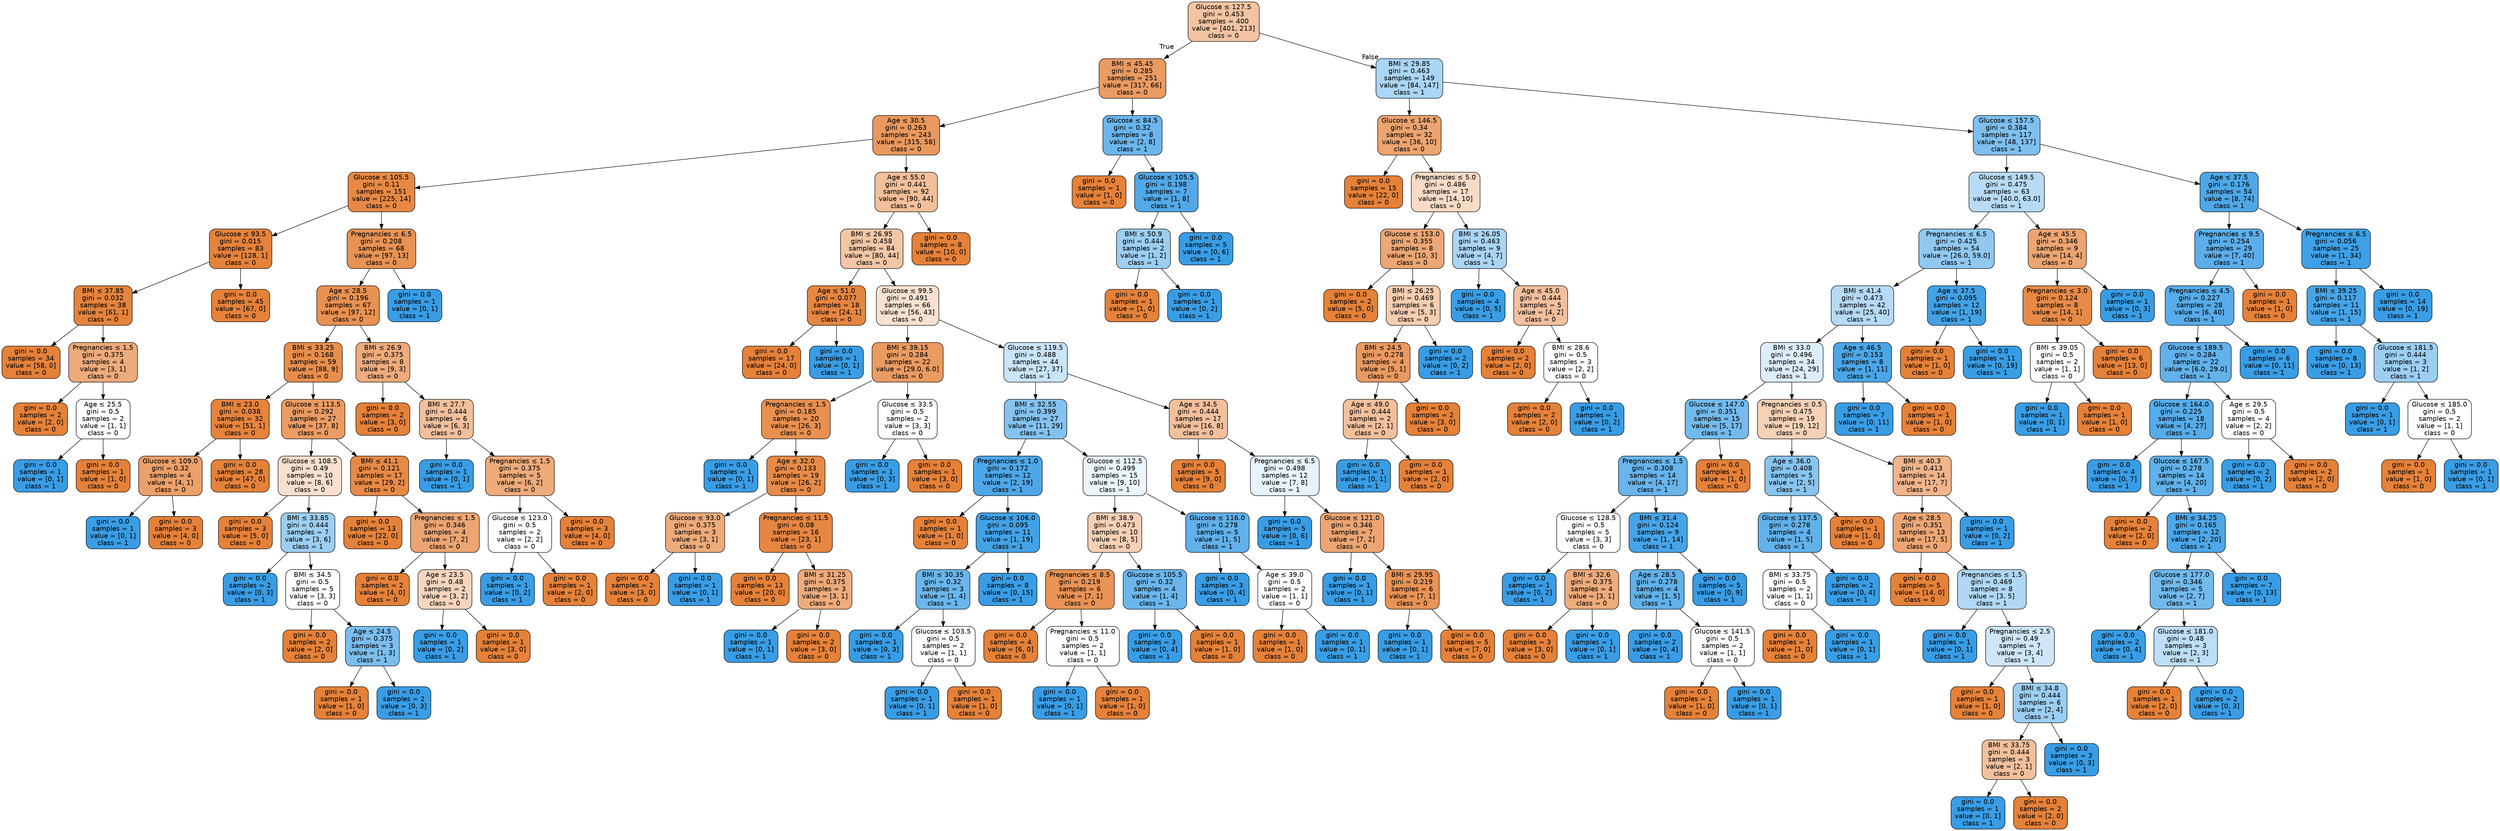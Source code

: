 digraph Tree {
node [shape=box, style="filled, rounded", color="black", fontname="helvetica"] ;
edge [fontname="helvetica"] ;
0 [label=<Glucose &le; 127.5<br/>gini = 0.453<br/>samples = 400<br/>value = [401, 213]<br/>class = 0>, fillcolor="#f3c4a2"] ;
1 [label=<BMI &le; 45.45<br/>gini = 0.285<br/>samples = 251<br/>value = [317, 66]<br/>class = 0>, fillcolor="#ea9b62"] ;
0 -> 1 [labeldistance=2.5, labelangle=45, headlabel="True"] ;
2 [label=<Age &le; 30.5<br/>gini = 0.263<br/>samples = 243<br/>value = [315, 58]<br/>class = 0>, fillcolor="#ea985d"] ;
1 -> 2 ;
3 [label=<Glucose &le; 105.5<br/>gini = 0.11<br/>samples = 151<br/>value = [225, 14]<br/>class = 0>, fillcolor="#e78945"] ;
2 -> 3 ;
4 [label=<Glucose &le; 93.5<br/>gini = 0.015<br/>samples = 83<br/>value = [128, 1]<br/>class = 0>, fillcolor="#e5823b"] ;
3 -> 4 ;
5 [label=<BMI &le; 37.85<br/>gini = 0.032<br/>samples = 38<br/>value = [61, 1]<br/>class = 0>, fillcolor="#e5833c"] ;
4 -> 5 ;
6 [label=<gini = 0.0<br/>samples = 34<br/>value = [58, 0]<br/>class = 0>, fillcolor="#e58139"] ;
5 -> 6 ;
7 [label=<Pregnancies &le; 1.5<br/>gini = 0.375<br/>samples = 4<br/>value = [3, 1]<br/>class = 0>, fillcolor="#eeab7b"] ;
5 -> 7 ;
8 [label=<gini = 0.0<br/>samples = 2<br/>value = [2, 0]<br/>class = 0>, fillcolor="#e58139"] ;
7 -> 8 ;
9 [label=<Age &le; 25.5<br/>gini = 0.5<br/>samples = 2<br/>value = [1, 1]<br/>class = 0>, fillcolor="#ffffff"] ;
7 -> 9 ;
10 [label=<gini = 0.0<br/>samples = 1<br/>value = [0, 1]<br/>class = 1>, fillcolor="#399de5"] ;
9 -> 10 ;
11 [label=<gini = 0.0<br/>samples = 1<br/>value = [1, 0]<br/>class = 0>, fillcolor="#e58139"] ;
9 -> 11 ;
12 [label=<gini = 0.0<br/>samples = 45<br/>value = [67, 0]<br/>class = 0>, fillcolor="#e58139"] ;
4 -> 12 ;
13 [label=<Pregnancies &le; 6.5<br/>gini = 0.208<br/>samples = 68<br/>value = [97, 13]<br/>class = 0>, fillcolor="#e89254"] ;
3 -> 13 ;
14 [label=<Age &le; 28.5<br/>gini = 0.196<br/>samples = 67<br/>value = [97, 12]<br/>class = 0>, fillcolor="#e89151"] ;
13 -> 14 ;
15 [label=<BMI &le; 33.25<br/>gini = 0.168<br/>samples = 59<br/>value = [88, 9]<br/>class = 0>, fillcolor="#e88e4d"] ;
14 -> 15 ;
16 [label=<BMI &le; 23.0<br/>gini = 0.038<br/>samples = 32<br/>value = [51, 1]<br/>class = 0>, fillcolor="#e6833d"] ;
15 -> 16 ;
17 [label=<Glucose &le; 109.0<br/>gini = 0.32<br/>samples = 4<br/>value = [4, 1]<br/>class = 0>, fillcolor="#eca06a"] ;
16 -> 17 ;
18 [label=<gini = 0.0<br/>samples = 1<br/>value = [0, 1]<br/>class = 1>, fillcolor="#399de5"] ;
17 -> 18 ;
19 [label=<gini = 0.0<br/>samples = 3<br/>value = [4, 0]<br/>class = 0>, fillcolor="#e58139"] ;
17 -> 19 ;
20 [label=<gini = 0.0<br/>samples = 28<br/>value = [47, 0]<br/>class = 0>, fillcolor="#e58139"] ;
16 -> 20 ;
21 [label=<Glucose &le; 113.5<br/>gini = 0.292<br/>samples = 27<br/>value = [37, 8]<br/>class = 0>, fillcolor="#eb9c64"] ;
15 -> 21 ;
22 [label=<Glucose &le; 108.5<br/>gini = 0.49<br/>samples = 10<br/>value = [8, 6]<br/>class = 0>, fillcolor="#f8e0ce"] ;
21 -> 22 ;
23 [label=<gini = 0.0<br/>samples = 3<br/>value = [5, 0]<br/>class = 0>, fillcolor="#e58139"] ;
22 -> 23 ;
24 [label=<BMI &le; 33.85<br/>gini = 0.444<br/>samples = 7<br/>value = [3, 6]<br/>class = 1>, fillcolor="#9ccef2"] ;
22 -> 24 ;
25 [label=<gini = 0.0<br/>samples = 2<br/>value = [0, 3]<br/>class = 1>, fillcolor="#399de5"] ;
24 -> 25 ;
26 [label=<BMI &le; 34.5<br/>gini = 0.5<br/>samples = 5<br/>value = [3, 3]<br/>class = 0>, fillcolor="#ffffff"] ;
24 -> 26 ;
27 [label=<gini = 0.0<br/>samples = 2<br/>value = [2, 0]<br/>class = 0>, fillcolor="#e58139"] ;
26 -> 27 ;
28 [label=<Age &le; 24.5<br/>gini = 0.375<br/>samples = 3<br/>value = [1, 3]<br/>class = 1>, fillcolor="#7bbeee"] ;
26 -> 28 ;
29 [label=<gini = 0.0<br/>samples = 1<br/>value = [1, 0]<br/>class = 0>, fillcolor="#e58139"] ;
28 -> 29 ;
30 [label=<gini = 0.0<br/>samples = 2<br/>value = [0, 3]<br/>class = 1>, fillcolor="#399de5"] ;
28 -> 30 ;
31 [label=<BMI &le; 41.1<br/>gini = 0.121<br/>samples = 17<br/>value = [29, 2]<br/>class = 0>, fillcolor="#e78a47"] ;
21 -> 31 ;
32 [label=<gini = 0.0<br/>samples = 13<br/>value = [22, 0]<br/>class = 0>, fillcolor="#e58139"] ;
31 -> 32 ;
33 [label=<Pregnancies &le; 1.5<br/>gini = 0.346<br/>samples = 4<br/>value = [7, 2]<br/>class = 0>, fillcolor="#eca572"] ;
31 -> 33 ;
34 [label=<gini = 0.0<br/>samples = 2<br/>value = [4, 0]<br/>class = 0>, fillcolor="#e58139"] ;
33 -> 34 ;
35 [label=<Age &le; 23.5<br/>gini = 0.48<br/>samples = 2<br/>value = [3, 2]<br/>class = 0>, fillcolor="#f6d5bd"] ;
33 -> 35 ;
36 [label=<gini = 0.0<br/>samples = 1<br/>value = [0, 2]<br/>class = 1>, fillcolor="#399de5"] ;
35 -> 36 ;
37 [label=<gini = 0.0<br/>samples = 1<br/>value = [3, 0]<br/>class = 0>, fillcolor="#e58139"] ;
35 -> 37 ;
38 [label=<BMI &le; 26.9<br/>gini = 0.375<br/>samples = 8<br/>value = [9, 3]<br/>class = 0>, fillcolor="#eeab7b"] ;
14 -> 38 ;
39 [label=<gini = 0.0<br/>samples = 2<br/>value = [3, 0]<br/>class = 0>, fillcolor="#e58139"] ;
38 -> 39 ;
40 [label=<BMI &le; 27.7<br/>gini = 0.444<br/>samples = 6<br/>value = [6, 3]<br/>class = 0>, fillcolor="#f2c09c"] ;
38 -> 40 ;
41 [label=<gini = 0.0<br/>samples = 1<br/>value = [0, 1]<br/>class = 1>, fillcolor="#399de5"] ;
40 -> 41 ;
42 [label=<Pregnancies &le; 1.5<br/>gini = 0.375<br/>samples = 5<br/>value = [6, 2]<br/>class = 0>, fillcolor="#eeab7b"] ;
40 -> 42 ;
43 [label=<Glucose &le; 123.0<br/>gini = 0.5<br/>samples = 2<br/>value = [2, 2]<br/>class = 0>, fillcolor="#ffffff"] ;
42 -> 43 ;
44 [label=<gini = 0.0<br/>samples = 1<br/>value = [0, 2]<br/>class = 1>, fillcolor="#399de5"] ;
43 -> 44 ;
45 [label=<gini = 0.0<br/>samples = 1<br/>value = [2, 0]<br/>class = 0>, fillcolor="#e58139"] ;
43 -> 45 ;
46 [label=<gini = 0.0<br/>samples = 3<br/>value = [4, 0]<br/>class = 0>, fillcolor="#e58139"] ;
42 -> 46 ;
47 [label=<gini = 0.0<br/>samples = 1<br/>value = [0, 1]<br/>class = 1>, fillcolor="#399de5"] ;
13 -> 47 ;
48 [label=<Age &le; 55.0<br/>gini = 0.441<br/>samples = 92<br/>value = [90, 44]<br/>class = 0>, fillcolor="#f2bf9a"] ;
2 -> 48 ;
49 [label=<BMI &le; 26.95<br/>gini = 0.458<br/>samples = 84<br/>value = [80, 44]<br/>class = 0>, fillcolor="#f3c6a6"] ;
48 -> 49 ;
50 [label=<Age &le; 51.0<br/>gini = 0.077<br/>samples = 18<br/>value = [24, 1]<br/>class = 0>, fillcolor="#e68641"] ;
49 -> 50 ;
51 [label=<gini = 0.0<br/>samples = 17<br/>value = [24, 0]<br/>class = 0>, fillcolor="#e58139"] ;
50 -> 51 ;
52 [label=<gini = 0.0<br/>samples = 1<br/>value = [0, 1]<br/>class = 1>, fillcolor="#399de5"] ;
50 -> 52 ;
53 [label=<Glucose &le; 99.5<br/>gini = 0.491<br/>samples = 66<br/>value = [56, 43]<br/>class = 0>, fillcolor="#f9e2d1"] ;
49 -> 53 ;
54 [label=<BMI &le; 39.15<br/>gini = 0.284<br/>samples = 22<br/>value = [29.0, 6.0]<br/>class = 0>, fillcolor="#ea9b62"] ;
53 -> 54 ;
55 [label=<Pregnancies &le; 1.5<br/>gini = 0.185<br/>samples = 20<br/>value = [26, 3]<br/>class = 0>, fillcolor="#e89050"] ;
54 -> 55 ;
56 [label=<gini = 0.0<br/>samples = 1<br/>value = [0, 1]<br/>class = 1>, fillcolor="#399de5"] ;
55 -> 56 ;
57 [label=<Age &le; 32.0<br/>gini = 0.133<br/>samples = 19<br/>value = [26, 2]<br/>class = 0>, fillcolor="#e78b48"] ;
55 -> 57 ;
58 [label=<Glucose &le; 93.0<br/>gini = 0.375<br/>samples = 3<br/>value = [3, 1]<br/>class = 0>, fillcolor="#eeab7b"] ;
57 -> 58 ;
59 [label=<gini = 0.0<br/>samples = 2<br/>value = [3, 0]<br/>class = 0>, fillcolor="#e58139"] ;
58 -> 59 ;
60 [label=<gini = 0.0<br/>samples = 1<br/>value = [0, 1]<br/>class = 1>, fillcolor="#399de5"] ;
58 -> 60 ;
61 [label=<Pregnancies &le; 11.5<br/>gini = 0.08<br/>samples = 16<br/>value = [23, 1]<br/>class = 0>, fillcolor="#e68642"] ;
57 -> 61 ;
62 [label=<gini = 0.0<br/>samples = 13<br/>value = [20, 0]<br/>class = 0>, fillcolor="#e58139"] ;
61 -> 62 ;
63 [label=<BMI &le; 31.25<br/>gini = 0.375<br/>samples = 3<br/>value = [3, 1]<br/>class = 0>, fillcolor="#eeab7b"] ;
61 -> 63 ;
64 [label=<gini = 0.0<br/>samples = 1<br/>value = [0, 1]<br/>class = 1>, fillcolor="#399de5"] ;
63 -> 64 ;
65 [label=<gini = 0.0<br/>samples = 2<br/>value = [3, 0]<br/>class = 0>, fillcolor="#e58139"] ;
63 -> 65 ;
66 [label=<Glucose &le; 33.5<br/>gini = 0.5<br/>samples = 2<br/>value = [3, 3]<br/>class = 0>, fillcolor="#ffffff"] ;
54 -> 66 ;
67 [label=<gini = 0.0<br/>samples = 1<br/>value = [0, 3]<br/>class = 1>, fillcolor="#399de5"] ;
66 -> 67 ;
68 [label=<gini = 0.0<br/>samples = 1<br/>value = [3, 0]<br/>class = 0>, fillcolor="#e58139"] ;
66 -> 68 ;
69 [label=<Glucose &le; 119.5<br/>gini = 0.488<br/>samples = 44<br/>value = [27, 37]<br/>class = 1>, fillcolor="#c9e5f8"] ;
53 -> 69 ;
70 [label=<BMI &le; 32.55<br/>gini = 0.399<br/>samples = 27<br/>value = [11, 29]<br/>class = 1>, fillcolor="#84c2ef"] ;
69 -> 70 ;
71 [label=<Pregnancies &le; 1.0<br/>gini = 0.172<br/>samples = 12<br/>value = [2, 19]<br/>class = 1>, fillcolor="#4ea7e8"] ;
70 -> 71 ;
72 [label=<gini = 0.0<br/>samples = 1<br/>value = [1, 0]<br/>class = 0>, fillcolor="#e58139"] ;
71 -> 72 ;
73 [label=<Glucose &le; 106.0<br/>gini = 0.095<br/>samples = 11<br/>value = [1, 19]<br/>class = 1>, fillcolor="#43a2e6"] ;
71 -> 73 ;
74 [label=<BMI &le; 30.35<br/>gini = 0.32<br/>samples = 3<br/>value = [1, 4]<br/>class = 1>, fillcolor="#6ab6ec"] ;
73 -> 74 ;
75 [label=<gini = 0.0<br/>samples = 1<br/>value = [0, 3]<br/>class = 1>, fillcolor="#399de5"] ;
74 -> 75 ;
76 [label=<Glucose &le; 103.5<br/>gini = 0.5<br/>samples = 2<br/>value = [1, 1]<br/>class = 0>, fillcolor="#ffffff"] ;
74 -> 76 ;
77 [label=<gini = 0.0<br/>samples = 1<br/>value = [0, 1]<br/>class = 1>, fillcolor="#399de5"] ;
76 -> 77 ;
78 [label=<gini = 0.0<br/>samples = 1<br/>value = [1, 0]<br/>class = 0>, fillcolor="#e58139"] ;
76 -> 78 ;
79 [label=<gini = 0.0<br/>samples = 8<br/>value = [0, 15]<br/>class = 1>, fillcolor="#399de5"] ;
73 -> 79 ;
80 [label=<Glucose &le; 112.5<br/>gini = 0.499<br/>samples = 15<br/>value = [9, 10]<br/>class = 1>, fillcolor="#ebf5fc"] ;
70 -> 80 ;
81 [label=<BMI &le; 38.9<br/>gini = 0.473<br/>samples = 10<br/>value = [8, 5]<br/>class = 0>, fillcolor="#f5d0b5"] ;
80 -> 81 ;
82 [label=<Pregnancies &le; 8.5<br/>gini = 0.219<br/>samples = 6<br/>value = [7, 1]<br/>class = 0>, fillcolor="#e99355"] ;
81 -> 82 ;
83 [label=<gini = 0.0<br/>samples = 4<br/>value = [6, 0]<br/>class = 0>, fillcolor="#e58139"] ;
82 -> 83 ;
84 [label=<Pregnancies &le; 11.0<br/>gini = 0.5<br/>samples = 2<br/>value = [1, 1]<br/>class = 0>, fillcolor="#ffffff"] ;
82 -> 84 ;
85 [label=<gini = 0.0<br/>samples = 1<br/>value = [0, 1]<br/>class = 1>, fillcolor="#399de5"] ;
84 -> 85 ;
86 [label=<gini = 0.0<br/>samples = 1<br/>value = [1, 0]<br/>class = 0>, fillcolor="#e58139"] ;
84 -> 86 ;
87 [label=<Glucose &le; 105.5<br/>gini = 0.32<br/>samples = 4<br/>value = [1, 4]<br/>class = 1>, fillcolor="#6ab6ec"] ;
81 -> 87 ;
88 [label=<gini = 0.0<br/>samples = 3<br/>value = [0, 4]<br/>class = 1>, fillcolor="#399de5"] ;
87 -> 88 ;
89 [label=<gini = 0.0<br/>samples = 1<br/>value = [1, 0]<br/>class = 0>, fillcolor="#e58139"] ;
87 -> 89 ;
90 [label=<Glucose &le; 116.0<br/>gini = 0.278<br/>samples = 5<br/>value = [1, 5]<br/>class = 1>, fillcolor="#61b1ea"] ;
80 -> 90 ;
91 [label=<gini = 0.0<br/>samples = 3<br/>value = [0, 4]<br/>class = 1>, fillcolor="#399de5"] ;
90 -> 91 ;
92 [label=<Age &le; 39.0<br/>gini = 0.5<br/>samples = 2<br/>value = [1, 1]<br/>class = 0>, fillcolor="#ffffff"] ;
90 -> 92 ;
93 [label=<gini = 0.0<br/>samples = 1<br/>value = [1, 0]<br/>class = 0>, fillcolor="#e58139"] ;
92 -> 93 ;
94 [label=<gini = 0.0<br/>samples = 1<br/>value = [0, 1]<br/>class = 1>, fillcolor="#399de5"] ;
92 -> 94 ;
95 [label=<Age &le; 34.5<br/>gini = 0.444<br/>samples = 17<br/>value = [16, 8]<br/>class = 0>, fillcolor="#f2c09c"] ;
69 -> 95 ;
96 [label=<gini = 0.0<br/>samples = 5<br/>value = [9, 0]<br/>class = 0>, fillcolor="#e58139"] ;
95 -> 96 ;
97 [label=<Pregnancies &le; 6.5<br/>gini = 0.498<br/>samples = 12<br/>value = [7, 8]<br/>class = 1>, fillcolor="#e6f3fc"] ;
95 -> 97 ;
98 [label=<gini = 0.0<br/>samples = 5<br/>value = [0, 6]<br/>class = 1>, fillcolor="#399de5"] ;
97 -> 98 ;
99 [label=<Glucose &le; 121.0<br/>gini = 0.346<br/>samples = 7<br/>value = [7, 2]<br/>class = 0>, fillcolor="#eca572"] ;
97 -> 99 ;
100 [label=<gini = 0.0<br/>samples = 1<br/>value = [0, 1]<br/>class = 1>, fillcolor="#399de5"] ;
99 -> 100 ;
101 [label=<BMI &le; 29.95<br/>gini = 0.219<br/>samples = 6<br/>value = [7, 1]<br/>class = 0>, fillcolor="#e99355"] ;
99 -> 101 ;
102 [label=<gini = 0.0<br/>samples = 1<br/>value = [0, 1]<br/>class = 1>, fillcolor="#399de5"] ;
101 -> 102 ;
103 [label=<gini = 0.0<br/>samples = 5<br/>value = [7, 0]<br/>class = 0>, fillcolor="#e58139"] ;
101 -> 103 ;
104 [label=<gini = 0.0<br/>samples = 8<br/>value = [10, 0]<br/>class = 0>, fillcolor="#e58139"] ;
48 -> 104 ;
105 [label=<Glucose &le; 84.5<br/>gini = 0.32<br/>samples = 8<br/>value = [2, 8]<br/>class = 1>, fillcolor="#6ab6ec"] ;
1 -> 105 ;
106 [label=<gini = 0.0<br/>samples = 1<br/>value = [1, 0]<br/>class = 0>, fillcolor="#e58139"] ;
105 -> 106 ;
107 [label=<Glucose &le; 105.5<br/>gini = 0.198<br/>samples = 7<br/>value = [1, 8]<br/>class = 1>, fillcolor="#52a9e8"] ;
105 -> 107 ;
108 [label=<BMI &le; 50.9<br/>gini = 0.444<br/>samples = 2<br/>value = [1, 2]<br/>class = 1>, fillcolor="#9ccef2"] ;
107 -> 108 ;
109 [label=<gini = 0.0<br/>samples = 1<br/>value = [1, 0]<br/>class = 0>, fillcolor="#e58139"] ;
108 -> 109 ;
110 [label=<gini = 0.0<br/>samples = 1<br/>value = [0, 2]<br/>class = 1>, fillcolor="#399de5"] ;
108 -> 110 ;
111 [label=<gini = 0.0<br/>samples = 5<br/>value = [0, 6]<br/>class = 1>, fillcolor="#399de5"] ;
107 -> 111 ;
112 [label=<BMI &le; 29.85<br/>gini = 0.463<br/>samples = 149<br/>value = [84, 147]<br/>class = 1>, fillcolor="#aad5f4"] ;
0 -> 112 [labeldistance=2.5, labelangle=-45, headlabel="False"] ;
113 [label=<Glucose &le; 146.5<br/>gini = 0.34<br/>samples = 32<br/>value = [36, 10]<br/>class = 0>, fillcolor="#eca470"] ;
112 -> 113 ;
114 [label=<gini = 0.0<br/>samples = 15<br/>value = [22, 0]<br/>class = 0>, fillcolor="#e58139"] ;
113 -> 114 ;
115 [label=<Pregnancies &le; 5.0<br/>gini = 0.486<br/>samples = 17<br/>value = [14, 10]<br/>class = 0>, fillcolor="#f8dbc6"] ;
113 -> 115 ;
116 [label=<Glucose &le; 153.0<br/>gini = 0.355<br/>samples = 8<br/>value = [10, 3]<br/>class = 0>, fillcolor="#eda774"] ;
115 -> 116 ;
117 [label=<gini = 0.0<br/>samples = 2<br/>value = [5, 0]<br/>class = 0>, fillcolor="#e58139"] ;
116 -> 117 ;
118 [label=<BMI &le; 26.25<br/>gini = 0.469<br/>samples = 6<br/>value = [5, 3]<br/>class = 0>, fillcolor="#f5cdb0"] ;
116 -> 118 ;
119 [label=<BMI &le; 24.5<br/>gini = 0.278<br/>samples = 4<br/>value = [5, 1]<br/>class = 0>, fillcolor="#ea9a61"] ;
118 -> 119 ;
120 [label=<Age &le; 49.0<br/>gini = 0.444<br/>samples = 2<br/>value = [2, 1]<br/>class = 0>, fillcolor="#f2c09c"] ;
119 -> 120 ;
121 [label=<gini = 0.0<br/>samples = 1<br/>value = [0, 1]<br/>class = 1>, fillcolor="#399de5"] ;
120 -> 121 ;
122 [label=<gini = 0.0<br/>samples = 1<br/>value = [2, 0]<br/>class = 0>, fillcolor="#e58139"] ;
120 -> 122 ;
123 [label=<gini = 0.0<br/>samples = 2<br/>value = [3, 0]<br/>class = 0>, fillcolor="#e58139"] ;
119 -> 123 ;
124 [label=<gini = 0.0<br/>samples = 2<br/>value = [0, 2]<br/>class = 1>, fillcolor="#399de5"] ;
118 -> 124 ;
125 [label=<BMI &le; 26.05<br/>gini = 0.463<br/>samples = 9<br/>value = [4, 7]<br/>class = 1>, fillcolor="#aad5f4"] ;
115 -> 125 ;
126 [label=<gini = 0.0<br/>samples = 4<br/>value = [0, 5]<br/>class = 1>, fillcolor="#399de5"] ;
125 -> 126 ;
127 [label=<Age &le; 45.0<br/>gini = 0.444<br/>samples = 5<br/>value = [4, 2]<br/>class = 0>, fillcolor="#f2c09c"] ;
125 -> 127 ;
128 [label=<gini = 0.0<br/>samples = 2<br/>value = [2, 0]<br/>class = 0>, fillcolor="#e58139"] ;
127 -> 128 ;
129 [label=<BMI &le; 28.6<br/>gini = 0.5<br/>samples = 3<br/>value = [2, 2]<br/>class = 0>, fillcolor="#ffffff"] ;
127 -> 129 ;
130 [label=<gini = 0.0<br/>samples = 2<br/>value = [2, 0]<br/>class = 0>, fillcolor="#e58139"] ;
129 -> 130 ;
131 [label=<gini = 0.0<br/>samples = 1<br/>value = [0, 2]<br/>class = 1>, fillcolor="#399de5"] ;
129 -> 131 ;
132 [label=<Glucose &le; 157.5<br/>gini = 0.384<br/>samples = 117<br/>value = [48, 137]<br/>class = 1>, fillcolor="#7ebfee"] ;
112 -> 132 ;
133 [label=<Glucose &le; 149.5<br/>gini = 0.475<br/>samples = 63<br/>value = [40.0, 63.0]<br/>class = 1>, fillcolor="#b7dbf6"] ;
132 -> 133 ;
134 [label=<Pregnancies &le; 6.5<br/>gini = 0.425<br/>samples = 54<br/>value = [26.0, 59.0]<br/>class = 1>, fillcolor="#90c8f0"] ;
133 -> 134 ;
135 [label=<BMI &le; 41.4<br/>gini = 0.473<br/>samples = 42<br/>value = [25, 40]<br/>class = 1>, fillcolor="#b5daf5"] ;
134 -> 135 ;
136 [label=<BMI &le; 33.0<br/>gini = 0.496<br/>samples = 34<br/>value = [24, 29]<br/>class = 1>, fillcolor="#ddeefb"] ;
135 -> 136 ;
137 [label=<Glucose &le; 147.0<br/>gini = 0.351<br/>samples = 15<br/>value = [5, 17]<br/>class = 1>, fillcolor="#73baed"] ;
136 -> 137 ;
138 [label=<Pregnancies &le; 1.5<br/>gini = 0.308<br/>samples = 14<br/>value = [4, 17]<br/>class = 1>, fillcolor="#68b4eb"] ;
137 -> 138 ;
139 [label=<Glucose &le; 128.5<br/>gini = 0.5<br/>samples = 5<br/>value = [3, 3]<br/>class = 0>, fillcolor="#ffffff"] ;
138 -> 139 ;
140 [label=<gini = 0.0<br/>samples = 1<br/>value = [0, 2]<br/>class = 1>, fillcolor="#399de5"] ;
139 -> 140 ;
141 [label=<BMI &le; 32.6<br/>gini = 0.375<br/>samples = 4<br/>value = [3, 1]<br/>class = 0>, fillcolor="#eeab7b"] ;
139 -> 141 ;
142 [label=<gini = 0.0<br/>samples = 3<br/>value = [3, 0]<br/>class = 0>, fillcolor="#e58139"] ;
141 -> 142 ;
143 [label=<gini = 0.0<br/>samples = 1<br/>value = [0, 1]<br/>class = 1>, fillcolor="#399de5"] ;
141 -> 143 ;
144 [label=<BMI &le; 31.4<br/>gini = 0.124<br/>samples = 9<br/>value = [1, 14]<br/>class = 1>, fillcolor="#47a4e7"] ;
138 -> 144 ;
145 [label=<Age &le; 28.5<br/>gini = 0.278<br/>samples = 4<br/>value = [1, 5]<br/>class = 1>, fillcolor="#61b1ea"] ;
144 -> 145 ;
146 [label=<gini = 0.0<br/>samples = 2<br/>value = [0, 4]<br/>class = 1>, fillcolor="#399de5"] ;
145 -> 146 ;
147 [label=<Glucose &le; 141.5<br/>gini = 0.5<br/>samples = 2<br/>value = [1, 1]<br/>class = 0>, fillcolor="#ffffff"] ;
145 -> 147 ;
148 [label=<gini = 0.0<br/>samples = 1<br/>value = [1, 0]<br/>class = 0>, fillcolor="#e58139"] ;
147 -> 148 ;
149 [label=<gini = 0.0<br/>samples = 1<br/>value = [0, 1]<br/>class = 1>, fillcolor="#399de5"] ;
147 -> 149 ;
150 [label=<gini = 0.0<br/>samples = 5<br/>value = [0, 9]<br/>class = 1>, fillcolor="#399de5"] ;
144 -> 150 ;
151 [label=<gini = 0.0<br/>samples = 1<br/>value = [1, 0]<br/>class = 0>, fillcolor="#e58139"] ;
137 -> 151 ;
152 [label=<Pregnancies &le; 0.5<br/>gini = 0.475<br/>samples = 19<br/>value = [19, 12]<br/>class = 0>, fillcolor="#f5d1b6"] ;
136 -> 152 ;
153 [label=<Age &le; 36.0<br/>gini = 0.408<br/>samples = 5<br/>value = [2, 5]<br/>class = 1>, fillcolor="#88c4ef"] ;
152 -> 153 ;
154 [label=<Glucose &le; 137.5<br/>gini = 0.278<br/>samples = 4<br/>value = [1, 5]<br/>class = 1>, fillcolor="#61b1ea"] ;
153 -> 154 ;
155 [label=<BMI &le; 33.75<br/>gini = 0.5<br/>samples = 2<br/>value = [1, 1]<br/>class = 0>, fillcolor="#ffffff"] ;
154 -> 155 ;
156 [label=<gini = 0.0<br/>samples = 1<br/>value = [1, 0]<br/>class = 0>, fillcolor="#e58139"] ;
155 -> 156 ;
157 [label=<gini = 0.0<br/>samples = 1<br/>value = [0, 1]<br/>class = 1>, fillcolor="#399de5"] ;
155 -> 157 ;
158 [label=<gini = 0.0<br/>samples = 2<br/>value = [0, 4]<br/>class = 1>, fillcolor="#399de5"] ;
154 -> 158 ;
159 [label=<gini = 0.0<br/>samples = 1<br/>value = [1, 0]<br/>class = 0>, fillcolor="#e58139"] ;
153 -> 159 ;
160 [label=<BMI &le; 40.3<br/>gini = 0.413<br/>samples = 14<br/>value = [17, 7]<br/>class = 0>, fillcolor="#f0b58b"] ;
152 -> 160 ;
161 [label=<Age &le; 28.5<br/>gini = 0.351<br/>samples = 13<br/>value = [17, 5]<br/>class = 0>, fillcolor="#eda673"] ;
160 -> 161 ;
162 [label=<gini = 0.0<br/>samples = 5<br/>value = [14, 0]<br/>class = 0>, fillcolor="#e58139"] ;
161 -> 162 ;
163 [label=<Pregnancies &le; 1.5<br/>gini = 0.469<br/>samples = 8<br/>value = [3, 5]<br/>class = 1>, fillcolor="#b0d8f5"] ;
161 -> 163 ;
164 [label=<gini = 0.0<br/>samples = 1<br/>value = [0, 1]<br/>class = 1>, fillcolor="#399de5"] ;
163 -> 164 ;
165 [label=<Pregnancies &le; 2.5<br/>gini = 0.49<br/>samples = 7<br/>value = [3, 4]<br/>class = 1>, fillcolor="#cee6f8"] ;
163 -> 165 ;
166 [label=<gini = 0.0<br/>samples = 1<br/>value = [1, 0]<br/>class = 0>, fillcolor="#e58139"] ;
165 -> 166 ;
167 [label=<BMI &le; 34.8<br/>gini = 0.444<br/>samples = 6<br/>value = [2, 4]<br/>class = 1>, fillcolor="#9ccef2"] ;
165 -> 167 ;
168 [label=<BMI &le; 33.75<br/>gini = 0.444<br/>samples = 3<br/>value = [2, 1]<br/>class = 0>, fillcolor="#f2c09c"] ;
167 -> 168 ;
169 [label=<gini = 0.0<br/>samples = 1<br/>value = [0, 1]<br/>class = 1>, fillcolor="#399de5"] ;
168 -> 169 ;
170 [label=<gini = 0.0<br/>samples = 2<br/>value = [2, 0]<br/>class = 0>, fillcolor="#e58139"] ;
168 -> 170 ;
171 [label=<gini = 0.0<br/>samples = 3<br/>value = [0, 3]<br/>class = 1>, fillcolor="#399de5"] ;
167 -> 171 ;
172 [label=<gini = 0.0<br/>samples = 1<br/>value = [0, 2]<br/>class = 1>, fillcolor="#399de5"] ;
160 -> 172 ;
173 [label=<Age &le; 46.5<br/>gini = 0.153<br/>samples = 8<br/>value = [1, 11]<br/>class = 1>, fillcolor="#4ba6e7"] ;
135 -> 173 ;
174 [label=<gini = 0.0<br/>samples = 7<br/>value = [0, 11]<br/>class = 1>, fillcolor="#399de5"] ;
173 -> 174 ;
175 [label=<gini = 0.0<br/>samples = 1<br/>value = [1, 0]<br/>class = 0>, fillcolor="#e58139"] ;
173 -> 175 ;
176 [label=<Age &le; 37.5<br/>gini = 0.095<br/>samples = 12<br/>value = [1, 19]<br/>class = 1>, fillcolor="#43a2e6"] ;
134 -> 176 ;
177 [label=<gini = 0.0<br/>samples = 1<br/>value = [1, 0]<br/>class = 0>, fillcolor="#e58139"] ;
176 -> 177 ;
178 [label=<gini = 0.0<br/>samples = 11<br/>value = [0, 19]<br/>class = 1>, fillcolor="#399de5"] ;
176 -> 178 ;
179 [label=<Age &le; 45.5<br/>gini = 0.346<br/>samples = 9<br/>value = [14, 4]<br/>class = 0>, fillcolor="#eca572"] ;
133 -> 179 ;
180 [label=<Pregnancies &le; 3.0<br/>gini = 0.124<br/>samples = 8<br/>value = [14, 1]<br/>class = 0>, fillcolor="#e78a47"] ;
179 -> 180 ;
181 [label=<BMI &le; 39.05<br/>gini = 0.5<br/>samples = 2<br/>value = [1, 1]<br/>class = 0>, fillcolor="#ffffff"] ;
180 -> 181 ;
182 [label=<gini = 0.0<br/>samples = 1<br/>value = [0, 1]<br/>class = 1>, fillcolor="#399de5"] ;
181 -> 182 ;
183 [label=<gini = 0.0<br/>samples = 1<br/>value = [1, 0]<br/>class = 0>, fillcolor="#e58139"] ;
181 -> 183 ;
184 [label=<gini = 0.0<br/>samples = 6<br/>value = [13, 0]<br/>class = 0>, fillcolor="#e58139"] ;
180 -> 184 ;
185 [label=<gini = 0.0<br/>samples = 1<br/>value = [0, 3]<br/>class = 1>, fillcolor="#399de5"] ;
179 -> 185 ;
186 [label=<Age &le; 37.5<br/>gini = 0.176<br/>samples = 54<br/>value = [8, 74]<br/>class = 1>, fillcolor="#4ea8e8"] ;
132 -> 186 ;
187 [label=<Pregnancies &le; 9.5<br/>gini = 0.254<br/>samples = 29<br/>value = [7, 40]<br/>class = 1>, fillcolor="#5caeea"] ;
186 -> 187 ;
188 [label=<Pregnancies &le; 4.5<br/>gini = 0.227<br/>samples = 28<br/>value = [6, 40]<br/>class = 1>, fillcolor="#57ace9"] ;
187 -> 188 ;
189 [label=<Glucose &le; 189.5<br/>gini = 0.284<br/>samples = 22<br/>value = [6.0, 29.0]<br/>class = 1>, fillcolor="#62b1ea"] ;
188 -> 189 ;
190 [label=<Glucose &le; 164.0<br/>gini = 0.225<br/>samples = 18<br/>value = [4, 27]<br/>class = 1>, fillcolor="#56ace9"] ;
189 -> 190 ;
191 [label=<gini = 0.0<br/>samples = 4<br/>value = [0, 7]<br/>class = 1>, fillcolor="#399de5"] ;
190 -> 191 ;
192 [label=<Glucose &le; 167.5<br/>gini = 0.278<br/>samples = 14<br/>value = [4, 20]<br/>class = 1>, fillcolor="#61b1ea"] ;
190 -> 192 ;
193 [label=<gini = 0.0<br/>samples = 2<br/>value = [2, 0]<br/>class = 0>, fillcolor="#e58139"] ;
192 -> 193 ;
194 [label=<BMI &le; 34.25<br/>gini = 0.165<br/>samples = 12<br/>value = [2, 20]<br/>class = 1>, fillcolor="#4da7e8"] ;
192 -> 194 ;
195 [label=<Glucose &le; 177.0<br/>gini = 0.346<br/>samples = 5<br/>value = [2, 7]<br/>class = 1>, fillcolor="#72b9ec"] ;
194 -> 195 ;
196 [label=<gini = 0.0<br/>samples = 2<br/>value = [0, 4]<br/>class = 1>, fillcolor="#399de5"] ;
195 -> 196 ;
197 [label=<Glucose &le; 181.0<br/>gini = 0.48<br/>samples = 3<br/>value = [2, 3]<br/>class = 1>, fillcolor="#bddef6"] ;
195 -> 197 ;
198 [label=<gini = 0.0<br/>samples = 1<br/>value = [2, 0]<br/>class = 0>, fillcolor="#e58139"] ;
197 -> 198 ;
199 [label=<gini = 0.0<br/>samples = 2<br/>value = [0, 3]<br/>class = 1>, fillcolor="#399de5"] ;
197 -> 199 ;
200 [label=<gini = 0.0<br/>samples = 7<br/>value = [0, 13]<br/>class = 1>, fillcolor="#399de5"] ;
194 -> 200 ;
201 [label=<Age &le; 29.5<br/>gini = 0.5<br/>samples = 4<br/>value = [2, 2]<br/>class = 0>, fillcolor="#ffffff"] ;
189 -> 201 ;
202 [label=<gini = 0.0<br/>samples = 2<br/>value = [0, 2]<br/>class = 1>, fillcolor="#399de5"] ;
201 -> 202 ;
203 [label=<gini = 0.0<br/>samples = 2<br/>value = [2, 0]<br/>class = 0>, fillcolor="#e58139"] ;
201 -> 203 ;
204 [label=<gini = 0.0<br/>samples = 6<br/>value = [0, 11]<br/>class = 1>, fillcolor="#399de5"] ;
188 -> 204 ;
205 [label=<gini = 0.0<br/>samples = 1<br/>value = [1, 0]<br/>class = 0>, fillcolor="#e58139"] ;
187 -> 205 ;
206 [label=<Pregnancies &le; 6.5<br/>gini = 0.056<br/>samples = 25<br/>value = [1, 34]<br/>class = 1>, fillcolor="#3fa0e6"] ;
186 -> 206 ;
207 [label=<BMI &le; 39.25<br/>gini = 0.117<br/>samples = 11<br/>value = [1, 15]<br/>class = 1>, fillcolor="#46a4e7"] ;
206 -> 207 ;
208 [label=<gini = 0.0<br/>samples = 8<br/>value = [0, 13]<br/>class = 1>, fillcolor="#399de5"] ;
207 -> 208 ;
209 [label=<Glucose &le; 181.5<br/>gini = 0.444<br/>samples = 3<br/>value = [1, 2]<br/>class = 1>, fillcolor="#9ccef2"] ;
207 -> 209 ;
210 [label=<gini = 0.0<br/>samples = 1<br/>value = [0, 1]<br/>class = 1>, fillcolor="#399de5"] ;
209 -> 210 ;
211 [label=<Glucose &le; 185.0<br/>gini = 0.5<br/>samples = 2<br/>value = [1, 1]<br/>class = 0>, fillcolor="#ffffff"] ;
209 -> 211 ;
212 [label=<gini = 0.0<br/>samples = 1<br/>value = [1, 0]<br/>class = 0>, fillcolor="#e58139"] ;
211 -> 212 ;
213 [label=<gini = 0.0<br/>samples = 1<br/>value = [0, 1]<br/>class = 1>, fillcolor="#399de5"] ;
211 -> 213 ;
214 [label=<gini = 0.0<br/>samples = 14<br/>value = [0, 19]<br/>class = 1>, fillcolor="#399de5"] ;
206 -> 214 ;
}